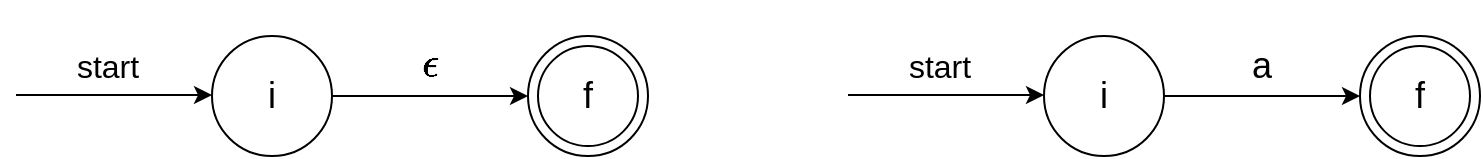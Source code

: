 <mxfile version="13.7.9" type="device" pages="4"><diagram id="vt6Y89MjSkxsnm144S33" name="第 1 页"><mxGraphModel dx="1426" dy="905" grid="1" gridSize="10" guides="1" tooltips="1" connect="1" arrows="1" fold="1" page="1" pageScale="1" pageWidth="827" pageHeight="1169" math="1" shadow="0"><root><mxCell id="0"/><mxCell id="1" parent="0"/><mxCell id="Su1J8iIU05RhVCKnNhmW-16" value="" style="group" vertex="1" connectable="0" parent="1"><mxGeometry x="440" y="340" width="316" height="60" as="geometry"/></mxCell><mxCell id="Su1J8iIU05RhVCKnNhmW-17" value="&lt;font style=&quot;font-size: 18px&quot;&gt;i&lt;/font&gt;" style="ellipse;whiteSpace=wrap;html=1;aspect=fixed;" vertex="1" parent="Su1J8iIU05RhVCKnNhmW-16"><mxGeometry x="98" width="60" height="60" as="geometry"/></mxCell><mxCell id="Su1J8iIU05RhVCKnNhmW-18" value="" style="group" vertex="1" connectable="0" parent="Su1J8iIU05RhVCKnNhmW-16"><mxGeometry x="256" width="60" height="60" as="geometry"/></mxCell><mxCell id="Su1J8iIU05RhVCKnNhmW-19" value="" style="ellipse;whiteSpace=wrap;html=1;aspect=fixed;" vertex="1" parent="Su1J8iIU05RhVCKnNhmW-18"><mxGeometry width="60" height="60" as="geometry"/></mxCell><mxCell id="Su1J8iIU05RhVCKnNhmW-20" value="&lt;font style=&quot;font-size: 18px&quot;&gt;f&lt;/font&gt;" style="ellipse;whiteSpace=wrap;html=1;aspect=fixed;" vertex="1" parent="Su1J8iIU05RhVCKnNhmW-18"><mxGeometry x="5" y="5" width="50" height="50" as="geometry"/></mxCell><mxCell id="Su1J8iIU05RhVCKnNhmW-21" style="edgeStyle=orthogonalEdgeStyle;rounded=0;orthogonalLoop=1;jettySize=auto;html=1;entryX=0;entryY=0.5;entryDx=0;entryDy=0;" edge="1" parent="Su1J8iIU05RhVCKnNhmW-16" source="Su1J8iIU05RhVCKnNhmW-17" target="Su1J8iIU05RhVCKnNhmW-19"><mxGeometry relative="1" as="geometry"/></mxCell><mxCell id="Su1J8iIU05RhVCKnNhmW-22" value="&lt;font style=&quot;font-size: 16px&quot;&gt;start&lt;/font&gt;" style="text;html=1;strokeColor=none;fillColor=none;align=center;verticalAlign=middle;whiteSpace=wrap;rounded=0;" vertex="1" parent="Su1J8iIU05RhVCKnNhmW-16"><mxGeometry x="21" width="50" height="30" as="geometry"/></mxCell><mxCell id="Su1J8iIU05RhVCKnNhmW-23" style="edgeStyle=orthogonalEdgeStyle;rounded=0;orthogonalLoop=1;jettySize=auto;html=1;entryX=0;entryY=0.5;entryDx=0;entryDy=0;" edge="1" parent="Su1J8iIU05RhVCKnNhmW-16"><mxGeometry relative="1" as="geometry"><mxPoint y="29.5" as="sourcePoint"/><mxPoint x="98" y="29.5" as="targetPoint"/></mxGeometry></mxCell><mxCell id="Su1J8iIU05RhVCKnNhmW-24" value="&lt;span style=&quot;font-size: 18px&quot;&gt;a&lt;/span&gt;" style="text;html=1;strokeColor=none;fillColor=none;align=center;verticalAlign=middle;whiteSpace=wrap;rounded=0;" vertex="1" parent="Su1J8iIU05RhVCKnNhmW-16"><mxGeometry x="182" width="50" height="30" as="geometry"/></mxCell><mxCell id="Su1J8iIU05RhVCKnNhmW-1" value="&lt;font style=&quot;font-size: 18px&quot;&gt;i&lt;/font&gt;" style="ellipse;whiteSpace=wrap;html=1;aspect=fixed;" vertex="1" parent="1"><mxGeometry x="122" y="340" width="60" height="60" as="geometry"/></mxCell><mxCell id="Su1J8iIU05RhVCKnNhmW-2" value="" style="group" vertex="1" connectable="0" parent="1"><mxGeometry x="280" y="340" width="60" height="60" as="geometry"/></mxCell><mxCell id="Su1J8iIU05RhVCKnNhmW-3" value="" style="ellipse;whiteSpace=wrap;html=1;aspect=fixed;" vertex="1" parent="Su1J8iIU05RhVCKnNhmW-2"><mxGeometry width="60" height="60" as="geometry"/></mxCell><mxCell id="Su1J8iIU05RhVCKnNhmW-4" value="&lt;font style=&quot;font-size: 18px&quot;&gt;f&lt;/font&gt;" style="ellipse;whiteSpace=wrap;html=1;aspect=fixed;" vertex="1" parent="Su1J8iIU05RhVCKnNhmW-2"><mxGeometry x="5" y="5" width="50" height="50" as="geometry"/></mxCell><mxCell id="Su1J8iIU05RhVCKnNhmW-9" style="edgeStyle=orthogonalEdgeStyle;rounded=0;orthogonalLoop=1;jettySize=auto;html=1;entryX=0;entryY=0.5;entryDx=0;entryDy=0;" edge="1" parent="1" source="Su1J8iIU05RhVCKnNhmW-1" target="Su1J8iIU05RhVCKnNhmW-3"><mxGeometry x="24" y="340" as="geometry"/></mxCell><mxCell id="Su1J8iIU05RhVCKnNhmW-12" value="&lt;font style=&quot;font-size: 16px&quot;&gt;start&lt;/font&gt;" style="text;html=1;strokeColor=none;fillColor=none;align=center;verticalAlign=middle;whiteSpace=wrap;rounded=0;" vertex="1" parent="1"><mxGeometry x="45" y="340" width="50" height="30" as="geometry"/></mxCell><mxCell id="Su1J8iIU05RhVCKnNhmW-13" style="edgeStyle=orthogonalEdgeStyle;rounded=0;orthogonalLoop=1;jettySize=auto;html=1;entryX=0;entryY=0.5;entryDx=0;entryDy=0;" edge="1" parent="1"><mxGeometry x="24" y="340" as="geometry"><mxPoint x="24" y="369.5" as="sourcePoint"/><mxPoint x="122" y="369.5" as="targetPoint"/></mxGeometry></mxCell><mxCell id="Su1J8iIU05RhVCKnNhmW-14" value="&lt;font style=&quot;font-size: 18px&quot;&gt;\( \epsilon \)&lt;/font&gt;" style="text;html=1;strokeColor=none;fillColor=none;align=center;verticalAlign=middle;whiteSpace=wrap;rounded=0;" vertex="1" parent="1"><mxGeometry x="206" y="340" width="50" height="30" as="geometry"/></mxCell></root></mxGraphModel></diagram><diagram id="r__ed7NMBqHOw6xKbzjp" name="第 2 页"><mxGraphModel dx="2253" dy="905" grid="1" gridSize="10" guides="1" tooltips="1" connect="1" arrows="1" fold="1" page="1" pageScale="1" pageWidth="827" pageHeight="1169" math="1" shadow="0"><root><mxCell id="wSN5_5NQI6gOx-oZdgNo-0"/><mxCell id="wSN5_5NQI6gOx-oZdgNo-1" parent="wSN5_5NQI6gOx-oZdgNo-0"/><mxCell id="QP2CvcGKi5kFxXxEj_YK-19" style="edgeStyle=none;rounded=0;orthogonalLoop=1;jettySize=auto;html=1;entryX=0;entryY=0.5;entryDx=0;entryDy=0;strokeWidth=1;" edge="1" parent="wSN5_5NQI6gOx-oZdgNo-1" source="cVPD2TU0w2IJfyFt0ow6-0" target="QP2CvcGKi5kFxXxEj_YK-3"><mxGeometry relative="1" as="geometry"/></mxCell><mxCell id="QP2CvcGKi5kFxXxEj_YK-20" style="edgeStyle=none;rounded=0;orthogonalLoop=1;jettySize=auto;html=1;entryX=0;entryY=0.5;entryDx=0;entryDy=0;strokeWidth=1;" edge="1" parent="wSN5_5NQI6gOx-oZdgNo-1" source="cVPD2TU0w2IJfyFt0ow6-0" target="QP2CvcGKi5kFxXxEj_YK-15"><mxGeometry relative="1" as="geometry"/></mxCell><mxCell id="cVPD2TU0w2IJfyFt0ow6-0" value="&lt;font style=&quot;font-size: 18px&quot;&gt;i&lt;/font&gt;" style="ellipse;whiteSpace=wrap;html=1;aspect=fixed;" vertex="1" parent="wSN5_5NQI6gOx-oZdgNo-1"><mxGeometry x="62" y="340" width="60" height="60" as="geometry"/></mxCell><mxCell id="QP2CvcGKi5kFxXxEj_YK-0" value="" style="group" vertex="1" connectable="0" parent="wSN5_5NQI6gOx-oZdgNo-1"><mxGeometry x="650" y="340" width="60" height="60" as="geometry"/></mxCell><mxCell id="QP2CvcGKi5kFxXxEj_YK-1" value="" style="ellipse;whiteSpace=wrap;html=1;aspect=fixed;" vertex="1" parent="QP2CvcGKi5kFxXxEj_YK-0"><mxGeometry width="60" height="60" as="geometry"/></mxCell><mxCell id="QP2CvcGKi5kFxXxEj_YK-2" value="&lt;font style=&quot;font-size: 18px&quot;&gt;f&lt;/font&gt;" style="ellipse;whiteSpace=wrap;html=1;aspect=fixed;" vertex="1" parent="QP2CvcGKi5kFxXxEj_YK-0"><mxGeometry x="5" y="5" width="50" height="50" as="geometry"/></mxCell><mxCell id="QP2CvcGKi5kFxXxEj_YK-28" style="edgeStyle=none;rounded=0;orthogonalLoop=1;jettySize=auto;html=1;entryX=1;entryY=0.5;entryDx=0;entryDy=0;strokeWidth=1;startArrow=classic;startFill=1;endArrow=none;endFill=0;" edge="1" parent="wSN5_5NQI6gOx-oZdgNo-1" source="QP2CvcGKi5kFxXxEj_YK-1" target="QP2CvcGKi5kFxXxEj_YK-4"><mxGeometry relative="1" as="geometry"/></mxCell><mxCell id="QP2CvcGKi5kFxXxEj_YK-29" style="edgeStyle=none;rounded=0;orthogonalLoop=1;jettySize=auto;html=1;entryX=1;entryY=0.5;entryDx=0;entryDy=0;strokeWidth=1;startArrow=classic;startFill=1;endArrow=none;endFill=0;" edge="1" parent="wSN5_5NQI6gOx-oZdgNo-1" source="QP2CvcGKi5kFxXxEj_YK-1" target="QP2CvcGKi5kFxXxEj_YK-16"><mxGeometry relative="1" as="geometry"/></mxCell><mxCell id="QP2CvcGKi5kFxXxEj_YK-30" value="" style="endArrow=classic;html=1;strokeWidth=1;" edge="1" parent="wSN5_5NQI6gOx-oZdgNo-1"><mxGeometry width="50" height="50" relative="1" as="geometry"><mxPoint x="-28" y="369.5" as="sourcePoint"/><mxPoint x="62" y="369.5" as="targetPoint"/></mxGeometry></mxCell><mxCell id="QP2CvcGKi5kFxXxEj_YK-31" value="&lt;font style=&quot;font-size: 16px&quot;&gt;start&lt;/font&gt;" style="text;html=1;strokeColor=none;fillColor=none;align=center;verticalAlign=middle;whiteSpace=wrap;rounded=0;" vertex="1" parent="wSN5_5NQI6gOx-oZdgNo-1"><mxGeometry x="-9" y="340" width="50" height="30" as="geometry"/></mxCell><mxCell id="xIzPAQPaHrGCOdhy9VpQ-0" value="&lt;font style=&quot;font-size: 18px&quot;&gt;\( \epsilon \)&lt;/font&gt;" style="text;html=1;strokeColor=none;fillColor=none;align=center;verticalAlign=middle;whiteSpace=wrap;rounded=0;" vertex="1" parent="wSN5_5NQI6gOx-oZdgNo-1"><mxGeometry x="151" y="294" width="50" height="30" as="geometry"/></mxCell><mxCell id="xIzPAQPaHrGCOdhy9VpQ-1" value="&lt;font style=&quot;font-size: 18px&quot;&gt;\( \epsilon \)&lt;/font&gt;" style="text;html=1;strokeColor=none;fillColor=none;align=center;verticalAlign=middle;whiteSpace=wrap;rounded=0;" vertex="1" parent="wSN5_5NQI6gOx-oZdgNo-1"><mxGeometry x="151" y="416" width="50" height="30" as="geometry"/></mxCell><mxCell id="xIzPAQPaHrGCOdhy9VpQ-2" value="&lt;font style=&quot;font-size: 18px&quot;&gt;\( \epsilon \)&lt;/font&gt;" style="text;html=1;strokeColor=none;fillColor=none;align=center;verticalAlign=middle;whiteSpace=wrap;rounded=0;" vertex="1" parent="wSN5_5NQI6gOx-oZdgNo-1"><mxGeometry x="570" y="294" width="50" height="30" as="geometry"/></mxCell><mxCell id="xIzPAQPaHrGCOdhy9VpQ-3" value="&lt;font style=&quot;font-size: 18px&quot;&gt;\( \epsilon \)&lt;/font&gt;" style="text;html=1;strokeColor=none;fillColor=none;align=center;verticalAlign=middle;whiteSpace=wrap;rounded=0;" vertex="1" parent="wSN5_5NQI6gOx-oZdgNo-1"><mxGeometry x="570" y="416" width="50" height="30" as="geometry"/></mxCell><mxCell id="7PVFgF-VMJv2vScdaA5q-4" value="" style="group" vertex="1" connectable="0" parent="wSN5_5NQI6gOx-oZdgNo-1"><mxGeometry x="240" y="230" width="300" height="100" as="geometry"/></mxCell><mxCell id="QP2CvcGKi5kFxXxEj_YK-8" value="" style="ellipse;whiteSpace=wrap;html=1;fillColor=none;" vertex="1" parent="7PVFgF-VMJv2vScdaA5q-4"><mxGeometry width="300" height="100" as="geometry"/></mxCell><mxCell id="QP2CvcGKi5kFxXxEj_YK-10" value="&lt;font style=&quot;font-size: 16px&quot;&gt;N(s)&lt;/font&gt;" style="text;html=1;strokeColor=none;fillColor=none;align=center;verticalAlign=middle;whiteSpace=wrap;rounded=0;" vertex="1" parent="7PVFgF-VMJv2vScdaA5q-4"><mxGeometry x="118.5" y="35" width="63" height="30" as="geometry"/></mxCell><mxCell id="7PVFgF-VMJv2vScdaA5q-0" value="" style="group" vertex="1" connectable="0" parent="7PVFgF-VMJv2vScdaA5q-4"><mxGeometry x="24" y="20" width="252" height="60" as="geometry"/></mxCell><mxCell id="QP2CvcGKi5kFxXxEj_YK-3" value="" style="ellipse;whiteSpace=wrap;html=1;aspect=fixed;" vertex="1" parent="7PVFgF-VMJv2vScdaA5q-0"><mxGeometry width="60" height="60" as="geometry"/></mxCell><mxCell id="QP2CvcGKi5kFxXxEj_YK-4" value="" style="ellipse;whiteSpace=wrap;html=1;aspect=fixed;" vertex="1" parent="7PVFgF-VMJv2vScdaA5q-0"><mxGeometry x="192" width="60" height="60" as="geometry"/></mxCell><mxCell id="7PVFgF-VMJv2vScdaA5q-5" value="" style="group" vertex="1" connectable="0" parent="wSN5_5NQI6gOx-oZdgNo-1"><mxGeometry x="236" y="410" width="300" height="100" as="geometry"/></mxCell><mxCell id="7PVFgF-VMJv2vScdaA5q-2" value="" style="ellipse;whiteSpace=wrap;html=1;fillColor=none;" vertex="1" parent="7PVFgF-VMJv2vScdaA5q-5"><mxGeometry width="300" height="100" as="geometry"/></mxCell><mxCell id="QP2CvcGKi5kFxXxEj_YK-17" value="&lt;font style=&quot;font-size: 16px&quot;&gt;N(t)&lt;/font&gt;" style="text;html=1;strokeColor=none;fillColor=none;align=center;verticalAlign=middle;whiteSpace=wrap;rounded=0;" vertex="1" parent="7PVFgF-VMJv2vScdaA5q-5"><mxGeometry x="118.5" y="35" width="63" height="30" as="geometry"/></mxCell><mxCell id="7PVFgF-VMJv2vScdaA5q-3" value="" style="group" vertex="1" connectable="0" parent="7PVFgF-VMJv2vScdaA5q-5"><mxGeometry x="24" y="20" width="252" height="60" as="geometry"/></mxCell><mxCell id="QP2CvcGKi5kFxXxEj_YK-15" value="" style="ellipse;whiteSpace=wrap;html=1;aspect=fixed;" vertex="1" parent="7PVFgF-VMJv2vScdaA5q-3"><mxGeometry width="60" height="60" as="geometry"/></mxCell><mxCell id="QP2CvcGKi5kFxXxEj_YK-16" value="" style="ellipse;whiteSpace=wrap;html=1;aspect=fixed;" vertex="1" parent="7PVFgF-VMJv2vScdaA5q-3"><mxGeometry x="192" width="60" height="60" as="geometry"/></mxCell></root></mxGraphModel></diagram><diagram id="64-73m_2fW5M8y5TfXgd" name="第 3 页"><mxGraphModel dx="1426" dy="905" grid="1" gridSize="10" guides="1" tooltips="1" connect="1" arrows="1" fold="1" page="1" pageScale="1" pageWidth="827" pageHeight="1169" math="0" shadow="0"><root><mxCell id="S7o2txr8U6kIY5QGl9qM-0"/><mxCell id="S7o2txr8U6kIY5QGl9qM-1" parent="S7o2txr8U6kIY5QGl9qM-0"/><mxCell id="PGF2JmypYWRfQac2upRv-4" value="" style="group" vertex="1" connectable="0" parent="S7o2txr8U6kIY5QGl9qM-1"><mxGeometry x="343" y="330" width="300" height="100" as="geometry"/></mxCell><mxCell id="uluSNQ8X6EJIxbu8wGgA-1" value="" style="ellipse;whiteSpace=wrap;html=1;fillColor=none;" vertex="1" parent="PGF2JmypYWRfQac2upRv-4"><mxGeometry width="300" height="100" as="geometry"/></mxCell><mxCell id="uluSNQ8X6EJIxbu8wGgA-2" value="&lt;font style=&quot;font-size: 16px&quot;&gt;N(t)&lt;/font&gt;" style="text;html=1;strokeColor=none;fillColor=none;align=center;verticalAlign=middle;whiteSpace=wrap;rounded=0;" vertex="1" parent="PGF2JmypYWRfQac2upRv-4"><mxGeometry x="118.5" y="35" width="63" height="30" as="geometry"/></mxCell><mxCell id="PGF2JmypYWRfQac2upRv-3" value="" style="group" vertex="1" connectable="0" parent="PGF2JmypYWRfQac2upRv-4"><mxGeometry x="24" y="20" width="252" height="60" as="geometry"/></mxCell><mxCell id="PGF2JmypYWRfQac2upRv-0" value="" style="group" vertex="1" connectable="0" parent="PGF2JmypYWRfQac2upRv-3"><mxGeometry x="192" width="60" height="60" as="geometry"/></mxCell><mxCell id="PGF2JmypYWRfQac2upRv-1" value="" style="ellipse;whiteSpace=wrap;html=1;aspect=fixed;" vertex="1" parent="PGF2JmypYWRfQac2upRv-0"><mxGeometry width="60" height="60" as="geometry"/></mxCell><mxCell id="PGF2JmypYWRfQac2upRv-2" value="&lt;font style=&quot;font-size: 18px&quot;&gt;f&lt;/font&gt;" style="ellipse;whiteSpace=wrap;html=1;aspect=fixed;" vertex="1" parent="PGF2JmypYWRfQac2upRv-0"><mxGeometry x="5" y="5" width="50" height="50" as="geometry"/></mxCell><mxCell id="uluSNQ8X6EJIxbu8wGgA-4" value="" style="ellipse;whiteSpace=wrap;html=1;aspect=fixed;" vertex="1" parent="PGF2JmypYWRfQac2upRv-3"><mxGeometry width="60" height="60" as="geometry"/></mxCell><mxCell id="PGF2JmypYWRfQac2upRv-5" value="" style="group" vertex="1" connectable="0" parent="S7o2txr8U6kIY5QGl9qM-1"><mxGeometry x="150" y="330" width="300" height="100" as="geometry"/></mxCell><mxCell id="TsoN8WLgg9JMncJ0C20E-1" value="" style="ellipse;whiteSpace=wrap;html=1;fillColor=none;" vertex="1" parent="PGF2JmypYWRfQac2upRv-5"><mxGeometry width="300" height="100" as="geometry"/></mxCell><mxCell id="TsoN8WLgg9JMncJ0C20E-2" value="&lt;font style=&quot;font-size: 16px&quot;&gt;N(s)&lt;/font&gt;" style="text;html=1;strokeColor=none;fillColor=none;align=center;verticalAlign=middle;whiteSpace=wrap;rounded=0;" vertex="1" parent="PGF2JmypYWRfQac2upRv-5"><mxGeometry x="118.5" y="35" width="63" height="30" as="geometry"/></mxCell><mxCell id="TsoN8WLgg9JMncJ0C20E-4" value="&lt;font style=&quot;font-size: 18px&quot;&gt;i&lt;/font&gt;" style="ellipse;whiteSpace=wrap;html=1;aspect=fixed;" vertex="1" parent="PGF2JmypYWRfQac2upRv-5"><mxGeometry x="24" y="20" width="60" height="60" as="geometry"/></mxCell><mxCell id="PGF2JmypYWRfQac2upRv-6" value="" style="endArrow=classic;html=1;strokeWidth=1;" edge="1" parent="PGF2JmypYWRfQac2upRv-5"><mxGeometry width="50" height="50" relative="1" as="geometry"><mxPoint x="-76" y="49.5" as="sourcePoint"/><mxPoint x="24" y="49.5" as="targetPoint"/></mxGeometry></mxCell><mxCell id="4MXNmTzfwYK_e7Tfrf9s-0" value="&lt;font style=&quot;font-size: 16px&quot;&gt;start&lt;/font&gt;" style="text;html=1;strokeColor=none;fillColor=none;align=center;verticalAlign=middle;whiteSpace=wrap;rounded=0;" vertex="1" parent="S7o2txr8U6kIY5QGl9qM-1"><mxGeometry x="83" y="350" width="50" height="30" as="geometry"/></mxCell></root></mxGraphModel></diagram><diagram id="U3ehGnMotZoaKaEHBrP0" name="第 4 页"><mxGraphModel dx="1426" dy="905" grid="1" gridSize="10" guides="1" tooltips="1" connect="1" arrows="1" fold="1" page="1" pageScale="1" pageWidth="827" pageHeight="1169" math="1" shadow="0"><root><mxCell id="GAD_8KErGNnNrczwiu9I-0"/><mxCell id="GAD_8KErGNnNrczwiu9I-1" parent="GAD_8KErGNnNrczwiu9I-0"/><mxCell id="GAD_8KErGNnNrczwiu9I-2" value="" style="group" vertex="1" connectable="0" parent="GAD_8KErGNnNrczwiu9I-1"><mxGeometry x="285" y="230" width="300" height="100" as="geometry"/></mxCell><mxCell id="GAD_8KErGNnNrczwiu9I-3" value="" style="ellipse;whiteSpace=wrap;html=1;fillColor=none;" vertex="1" parent="GAD_8KErGNnNrczwiu9I-2"><mxGeometry width="300" height="100" as="geometry"/></mxCell><mxCell id="GAD_8KErGNnNrczwiu9I-4" value="&lt;font style=&quot;font-size: 16px&quot;&gt;N(s)&lt;/font&gt;" style="text;html=1;strokeColor=none;fillColor=none;align=center;verticalAlign=middle;whiteSpace=wrap;rounded=0;" vertex="1" parent="GAD_8KErGNnNrczwiu9I-2"><mxGeometry x="118.5" y="35" width="63" height="30" as="geometry"/></mxCell><mxCell id="GAD_8KErGNnNrczwiu9I-5" value="" style="group" vertex="1" connectable="0" parent="GAD_8KErGNnNrczwiu9I-2"><mxGeometry x="24" y="20" width="252" height="60" as="geometry"/></mxCell><mxCell id="GAD_8KErGNnNrczwiu9I-6" value="" style="ellipse;whiteSpace=wrap;html=1;aspect=fixed;" vertex="1" parent="GAD_8KErGNnNrczwiu9I-5"><mxGeometry width="60" height="60" as="geometry"/></mxCell><mxCell id="GAD_8KErGNnNrczwiu9I-7" value="" style="ellipse;whiteSpace=wrap;html=1;aspect=fixed;" vertex="1" parent="GAD_8KErGNnNrczwiu9I-5"><mxGeometry x="192" width="60" height="60" as="geometry"/></mxCell><mxCell id="X1U3gSvImQ1CiCvu--9m-1" value="" style="curved=1;endArrow=classic;html=1;strokeWidth=1;exitX=0.5;exitY=0;exitDx=0;exitDy=0;entryX=0.5;entryY=0;entryDx=0;entryDy=0;" edge="1" parent="GAD_8KErGNnNrczwiu9I-5" source="GAD_8KErGNnNrczwiu9I-7" target="GAD_8KErGNnNrczwiu9I-6"><mxGeometry width="50" height="50" relative="1" as="geometry"><mxPoint x="221" y="-30" as="sourcePoint"/><mxPoint x="-59" y="-30" as="targetPoint"/><Array as="points"><mxPoint x="222" y="-70"/><mxPoint x="30" y="-70"/></Array></mxGeometry></mxCell><mxCell id="pTBi-un59f0a17a5isvc-3" style="edgeStyle=none;rounded=0;orthogonalLoop=1;jettySize=auto;html=1;entryX=0;entryY=0.5;entryDx=0;entryDy=0;startArrow=none;startFill=0;endArrow=classic;endFill=1;strokeWidth=1;" edge="1" parent="GAD_8KErGNnNrczwiu9I-1" source="XA0dxhuHpGp1769cP-Ts-0" target="GAD_8KErGNnNrczwiu9I-6"><mxGeometry relative="1" as="geometry"/></mxCell><mxCell id="XA0dxhuHpGp1769cP-Ts-0" value="&lt;font style=&quot;font-size: 18px&quot;&gt;i&lt;/font&gt;" style="ellipse;whiteSpace=wrap;html=1;aspect=fixed;" vertex="1" parent="GAD_8KErGNnNrczwiu9I-1"><mxGeometry x="130" y="250" width="60" height="60" as="geometry"/></mxCell><mxCell id="pTBi-un59f0a17a5isvc-0" value="" style="group" vertex="1" connectable="0" parent="GAD_8KErGNnNrczwiu9I-1"><mxGeometry x="680" y="250" width="60" height="60" as="geometry"/></mxCell><mxCell id="pTBi-un59f0a17a5isvc-1" value="" style="ellipse;whiteSpace=wrap;html=1;aspect=fixed;" vertex="1" parent="pTBi-un59f0a17a5isvc-0"><mxGeometry width="60" height="60" as="geometry"/></mxCell><mxCell id="pTBi-un59f0a17a5isvc-2" value="&lt;font style=&quot;font-size: 18px&quot;&gt;f&lt;/font&gt;" style="ellipse;whiteSpace=wrap;html=1;aspect=fixed;" vertex="1" parent="pTBi-un59f0a17a5isvc-0"><mxGeometry x="5" y="5" width="50" height="50" as="geometry"/></mxCell><mxCell id="pTBi-un59f0a17a5isvc-4" style="edgeStyle=none;rounded=0;orthogonalLoop=1;jettySize=auto;html=1;entryX=0;entryY=0.5;entryDx=0;entryDy=0;startArrow=none;startFill=0;endArrow=classic;endFill=1;strokeWidth=1;" edge="1" parent="GAD_8KErGNnNrczwiu9I-1" source="GAD_8KErGNnNrczwiu9I-7" target="pTBi-un59f0a17a5isvc-1"><mxGeometry relative="1" as="geometry"/></mxCell><mxCell id="pTBi-un59f0a17a5isvc-5" value="" style="endArrow=classic;html=1;strokeWidth=1;" edge="1" parent="GAD_8KErGNnNrczwiu9I-1"><mxGeometry width="50" height="50" relative="1" as="geometry"><mxPoint x="30" y="279.5" as="sourcePoint"/><mxPoint x="130" y="279.5" as="targetPoint"/></mxGeometry></mxCell><mxCell id="X1U3gSvImQ1CiCvu--9m-0" value="&lt;font style=&quot;font-size: 16px&quot;&gt;start&lt;/font&gt;" style="text;html=1;strokeColor=none;fillColor=none;align=center;verticalAlign=middle;whiteSpace=wrap;rounded=0;" vertex="1" parent="GAD_8KErGNnNrczwiu9I-1"><mxGeometry x="50" y="250" width="50" height="30" as="geometry"/></mxCell><mxCell id="X1U3gSvImQ1CiCvu--9m-2" value="" style="curved=1;endArrow=classic;html=1;strokeWidth=1;exitX=1;exitY=1;exitDx=0;exitDy=0;entryX=0;entryY=1;entryDx=0;entryDy=0;" edge="1" parent="GAD_8KErGNnNrczwiu9I-1" source="XA0dxhuHpGp1769cP-Ts-0" target="pTBi-un59f0a17a5isvc-1"><mxGeometry width="50" height="50" relative="1" as="geometry"><mxPoint x="180" y="610" as="sourcePoint"/><mxPoint x="620" y="380" as="targetPoint"/><Array as="points"><mxPoint x="280" y="400"/><mxPoint x="600" y="390"/></Array></mxGeometry></mxCell><mxCell id="NEUvfJbMb70X2mj8MZ8--0" value="&lt;font style=&quot;font-size: 18px&quot;&gt;\( \epsilon \)&lt;/font&gt;" style="text;html=1;strokeColor=none;fillColor=none;align=center;verticalAlign=middle;whiteSpace=wrap;rounded=0;" vertex="1" parent="GAD_8KErGNnNrczwiu9I-1"><mxGeometry x="220" y="250" width="50" height="30" as="geometry"/></mxCell><mxCell id="NEUvfJbMb70X2mj8MZ8--1" value="&lt;font style=&quot;font-size: 18px&quot;&gt;\( \epsilon \)&lt;/font&gt;" style="text;html=1;strokeColor=none;fillColor=none;align=center;verticalAlign=middle;whiteSpace=wrap;rounded=0;" vertex="1" parent="GAD_8KErGNnNrczwiu9I-1"><mxGeometry x="596" y="250" width="50" height="30" as="geometry"/></mxCell><mxCell id="NEUvfJbMb70X2mj8MZ8--2" value="&lt;font style=&quot;font-size: 18px&quot;&gt;\( \epsilon \)&lt;/font&gt;" style="text;html=1;strokeColor=none;fillColor=none;align=center;verticalAlign=middle;whiteSpace=wrap;rounded=0;" vertex="1" parent="GAD_8KErGNnNrczwiu9I-1"><mxGeometry x="410" y="150" width="50" height="30" as="geometry"/></mxCell><mxCell id="NEUvfJbMb70X2mj8MZ8--3" value="&lt;font style=&quot;font-size: 18px&quot;&gt;\( \epsilon \)&lt;/font&gt;" style="text;html=1;strokeColor=none;fillColor=none;align=center;verticalAlign=middle;whiteSpace=wrap;rounded=0;" vertex="1" parent="GAD_8KErGNnNrczwiu9I-1"><mxGeometry x="410" y="395" width="50" height="30" as="geometry"/></mxCell></root></mxGraphModel></diagram></mxfile>